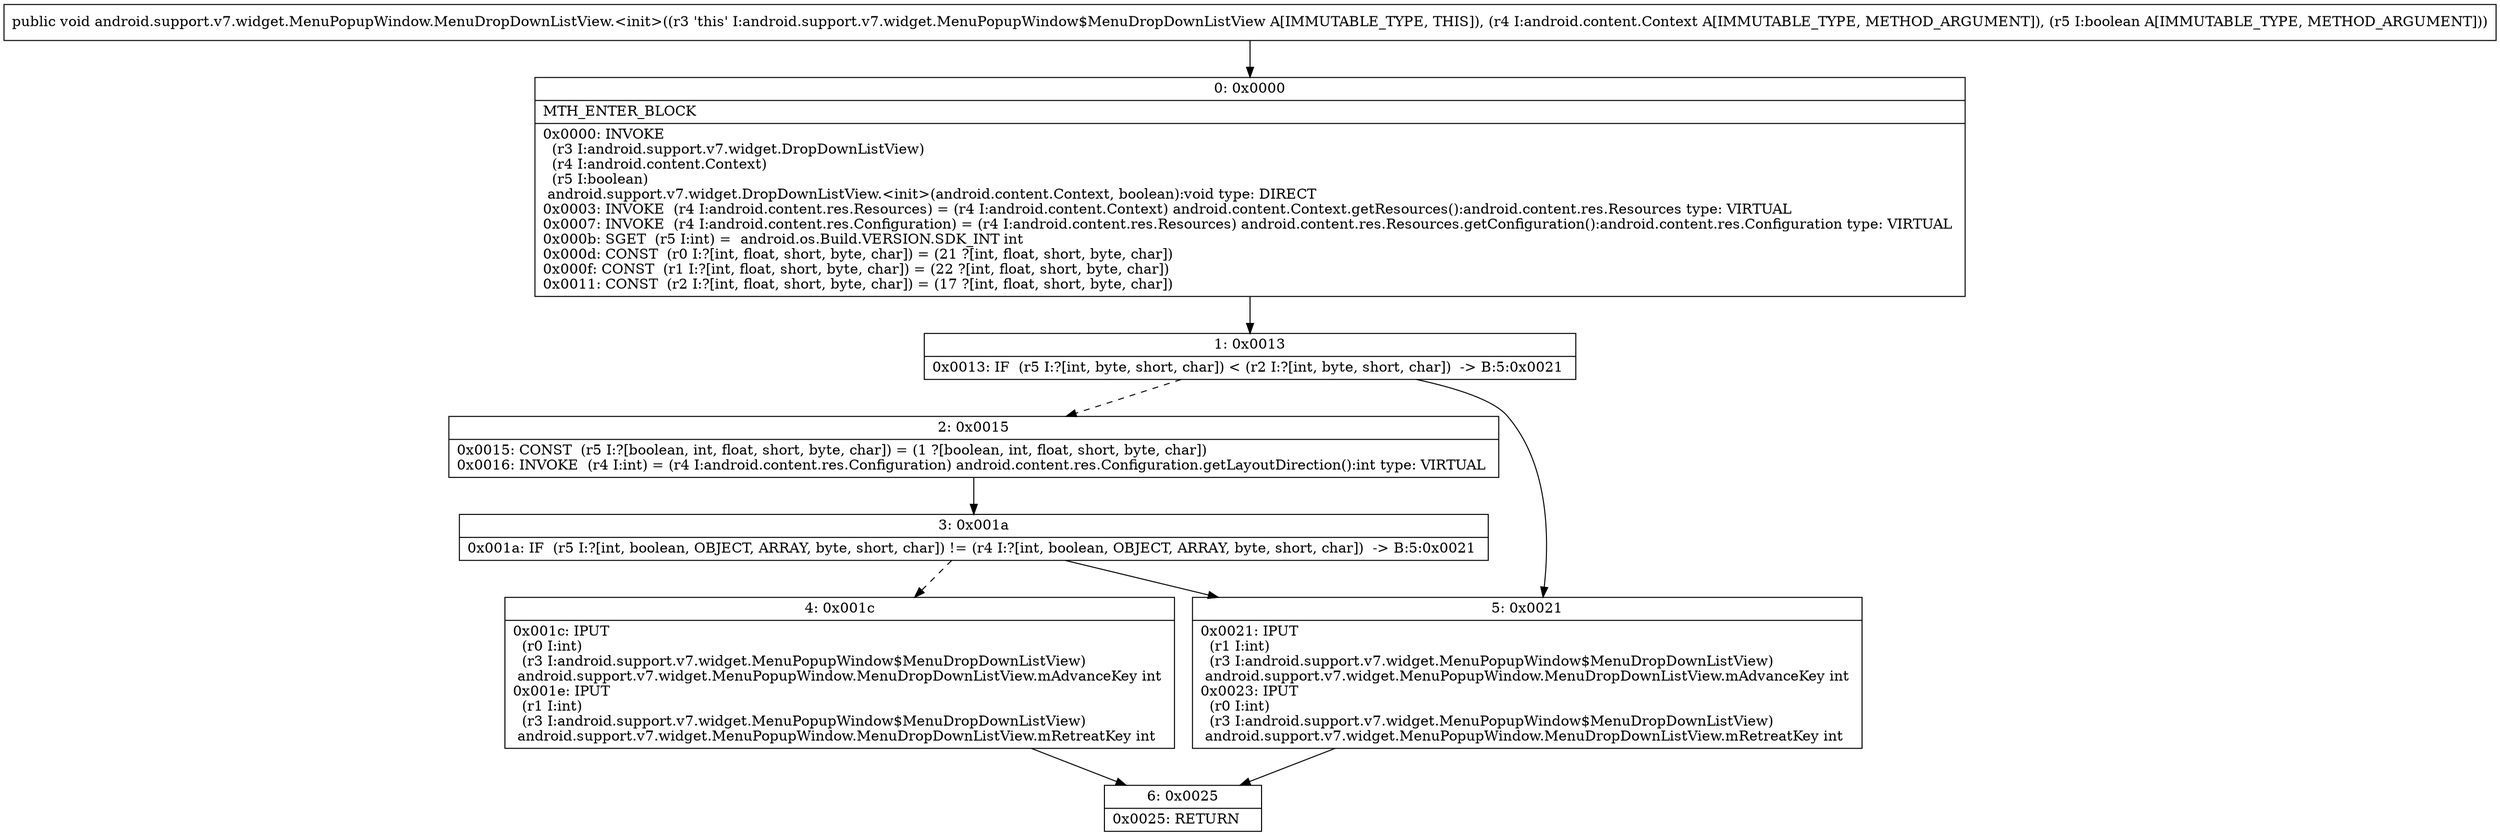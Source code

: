 digraph "CFG forandroid.support.v7.widget.MenuPopupWindow.MenuDropDownListView.\<init\>(Landroid\/content\/Context;Z)V" {
Node_0 [shape=record,label="{0\:\ 0x0000|MTH_ENTER_BLOCK\l|0x0000: INVOKE  \l  (r3 I:android.support.v7.widget.DropDownListView)\l  (r4 I:android.content.Context)\l  (r5 I:boolean)\l android.support.v7.widget.DropDownListView.\<init\>(android.content.Context, boolean):void type: DIRECT \l0x0003: INVOKE  (r4 I:android.content.res.Resources) = (r4 I:android.content.Context) android.content.Context.getResources():android.content.res.Resources type: VIRTUAL \l0x0007: INVOKE  (r4 I:android.content.res.Configuration) = (r4 I:android.content.res.Resources) android.content.res.Resources.getConfiguration():android.content.res.Configuration type: VIRTUAL \l0x000b: SGET  (r5 I:int) =  android.os.Build.VERSION.SDK_INT int \l0x000d: CONST  (r0 I:?[int, float, short, byte, char]) = (21 ?[int, float, short, byte, char]) \l0x000f: CONST  (r1 I:?[int, float, short, byte, char]) = (22 ?[int, float, short, byte, char]) \l0x0011: CONST  (r2 I:?[int, float, short, byte, char]) = (17 ?[int, float, short, byte, char]) \l}"];
Node_1 [shape=record,label="{1\:\ 0x0013|0x0013: IF  (r5 I:?[int, byte, short, char]) \< (r2 I:?[int, byte, short, char])  \-\> B:5:0x0021 \l}"];
Node_2 [shape=record,label="{2\:\ 0x0015|0x0015: CONST  (r5 I:?[boolean, int, float, short, byte, char]) = (1 ?[boolean, int, float, short, byte, char]) \l0x0016: INVOKE  (r4 I:int) = (r4 I:android.content.res.Configuration) android.content.res.Configuration.getLayoutDirection():int type: VIRTUAL \l}"];
Node_3 [shape=record,label="{3\:\ 0x001a|0x001a: IF  (r5 I:?[int, boolean, OBJECT, ARRAY, byte, short, char]) != (r4 I:?[int, boolean, OBJECT, ARRAY, byte, short, char])  \-\> B:5:0x0021 \l}"];
Node_4 [shape=record,label="{4\:\ 0x001c|0x001c: IPUT  \l  (r0 I:int)\l  (r3 I:android.support.v7.widget.MenuPopupWindow$MenuDropDownListView)\l android.support.v7.widget.MenuPopupWindow.MenuDropDownListView.mAdvanceKey int \l0x001e: IPUT  \l  (r1 I:int)\l  (r3 I:android.support.v7.widget.MenuPopupWindow$MenuDropDownListView)\l android.support.v7.widget.MenuPopupWindow.MenuDropDownListView.mRetreatKey int \l}"];
Node_5 [shape=record,label="{5\:\ 0x0021|0x0021: IPUT  \l  (r1 I:int)\l  (r3 I:android.support.v7.widget.MenuPopupWindow$MenuDropDownListView)\l android.support.v7.widget.MenuPopupWindow.MenuDropDownListView.mAdvanceKey int \l0x0023: IPUT  \l  (r0 I:int)\l  (r3 I:android.support.v7.widget.MenuPopupWindow$MenuDropDownListView)\l android.support.v7.widget.MenuPopupWindow.MenuDropDownListView.mRetreatKey int \l}"];
Node_6 [shape=record,label="{6\:\ 0x0025|0x0025: RETURN   \l}"];
MethodNode[shape=record,label="{public void android.support.v7.widget.MenuPopupWindow.MenuDropDownListView.\<init\>((r3 'this' I:android.support.v7.widget.MenuPopupWindow$MenuDropDownListView A[IMMUTABLE_TYPE, THIS]), (r4 I:android.content.Context A[IMMUTABLE_TYPE, METHOD_ARGUMENT]), (r5 I:boolean A[IMMUTABLE_TYPE, METHOD_ARGUMENT])) }"];
MethodNode -> Node_0;
Node_0 -> Node_1;
Node_1 -> Node_2[style=dashed];
Node_1 -> Node_5;
Node_2 -> Node_3;
Node_3 -> Node_4[style=dashed];
Node_3 -> Node_5;
Node_4 -> Node_6;
Node_5 -> Node_6;
}

